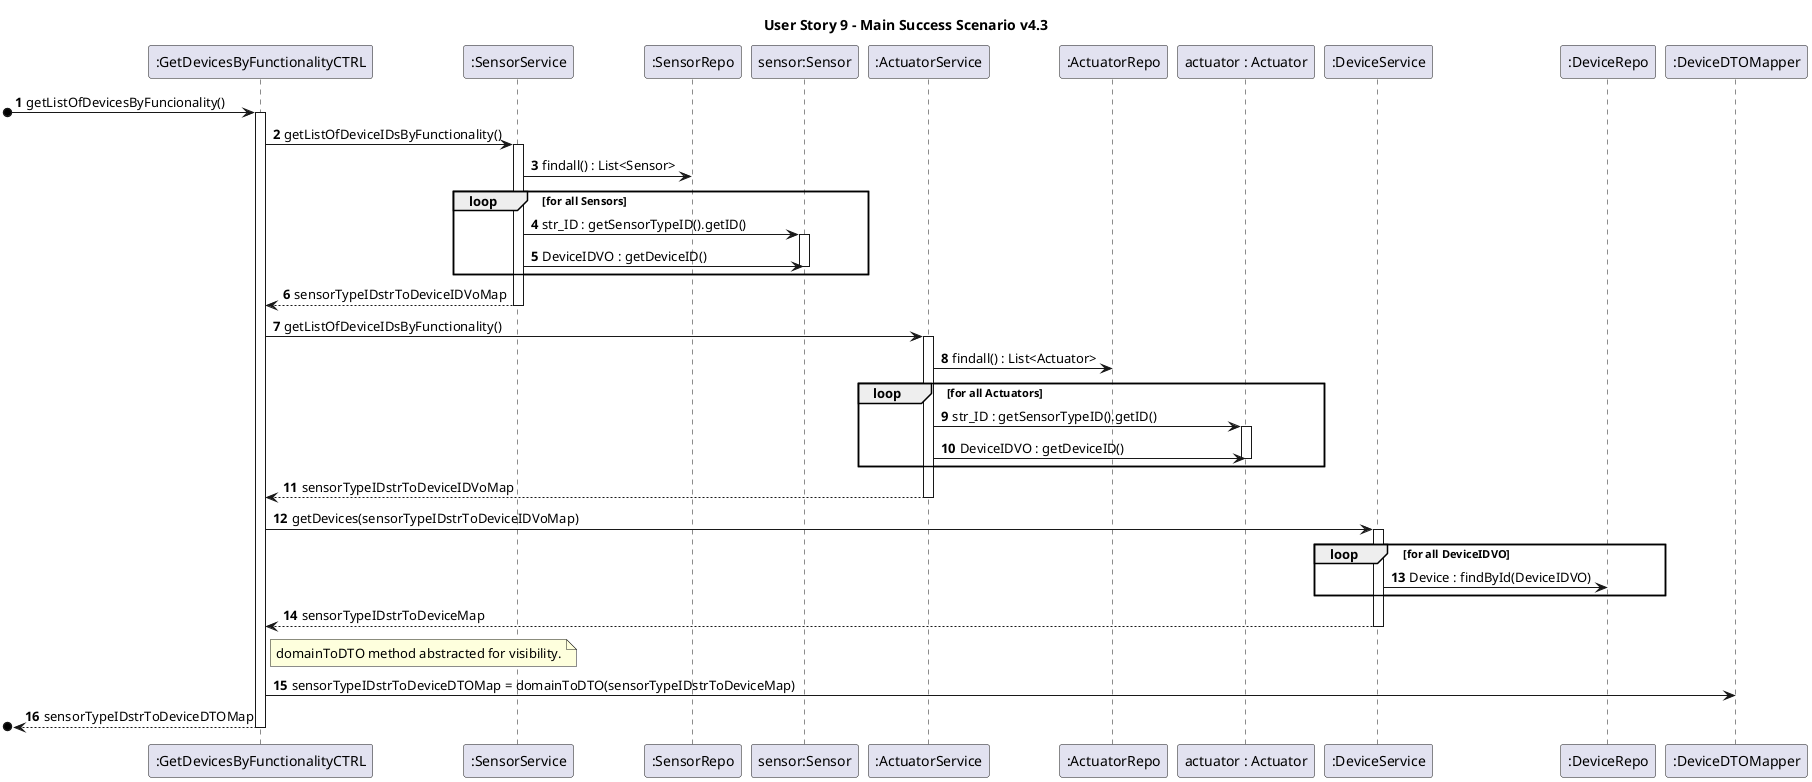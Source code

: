 @startuml

title User Story 9 - Main Success Scenario v4.3

autonumber

participant ":GetDevicesByFunctionalityCTRL" as C
participant ":SensorService" as SS
participant ":SensorRepo" as SR
participant "sensor:Sensor" as S

participant ":ActuatorService" as AS
participant ":ActuatorRepo" as AR
participant "actuator : Actuator" as A

participant ":DeviceService" as DS
participant ":DeviceRepo" as DR
participant ":DeviceDTOMapper" as DM

'1
    [o-> C : getListOfDevicesByFuncionality()
    activate C

    C -> SS : getListOfDeviceIDsByFunctionality()
    activate SS
    SS -> SR : findall() : List<Sensor>
loop for all Sensors
    SS -> S : str_ID : getSensorTypeID().getID()
    activate S
    SS -> S : DeviceIDVO : getDeviceID()
    deactivate S
end loop
    SS --> C : sensorTypeIDstrToDeviceIDVoMap
    deactivate SS
    
    C -> AS : getListOfDeviceIDsByFunctionality()
    activate AS
    AS -> AR : findall() : List<Actuator>
loop for all Actuators
    AS -> A : str_ID : getSensorTypeID().getID()
    activate A
    AS -> A : DeviceIDVO : getDeviceID()
    deactivate A
end loop    
    AS --> C : sensorTypeIDstrToDeviceIDVoMap
    deactivate AS

    C -> DS : getDevices(sensorTypeIDstrToDeviceIDVoMap)
    activate DS
    loop for all DeviceIDVO
    DS -> DR : Device : findById(DeviceIDVO)
end loop
    DS --> C : sensorTypeIDstrToDeviceMap
    deactivate DS

note right of C: domainToDTO method abstracted for visibility.
    C -> DM : sensorTypeIDstrToDeviceDTOMap = domainToDTO(sensorTypeIDstrToDeviceMap)
    
    [o<-- C : sensorTypeIDstrToDeviceDTOMap
    deactivate C



@enduml